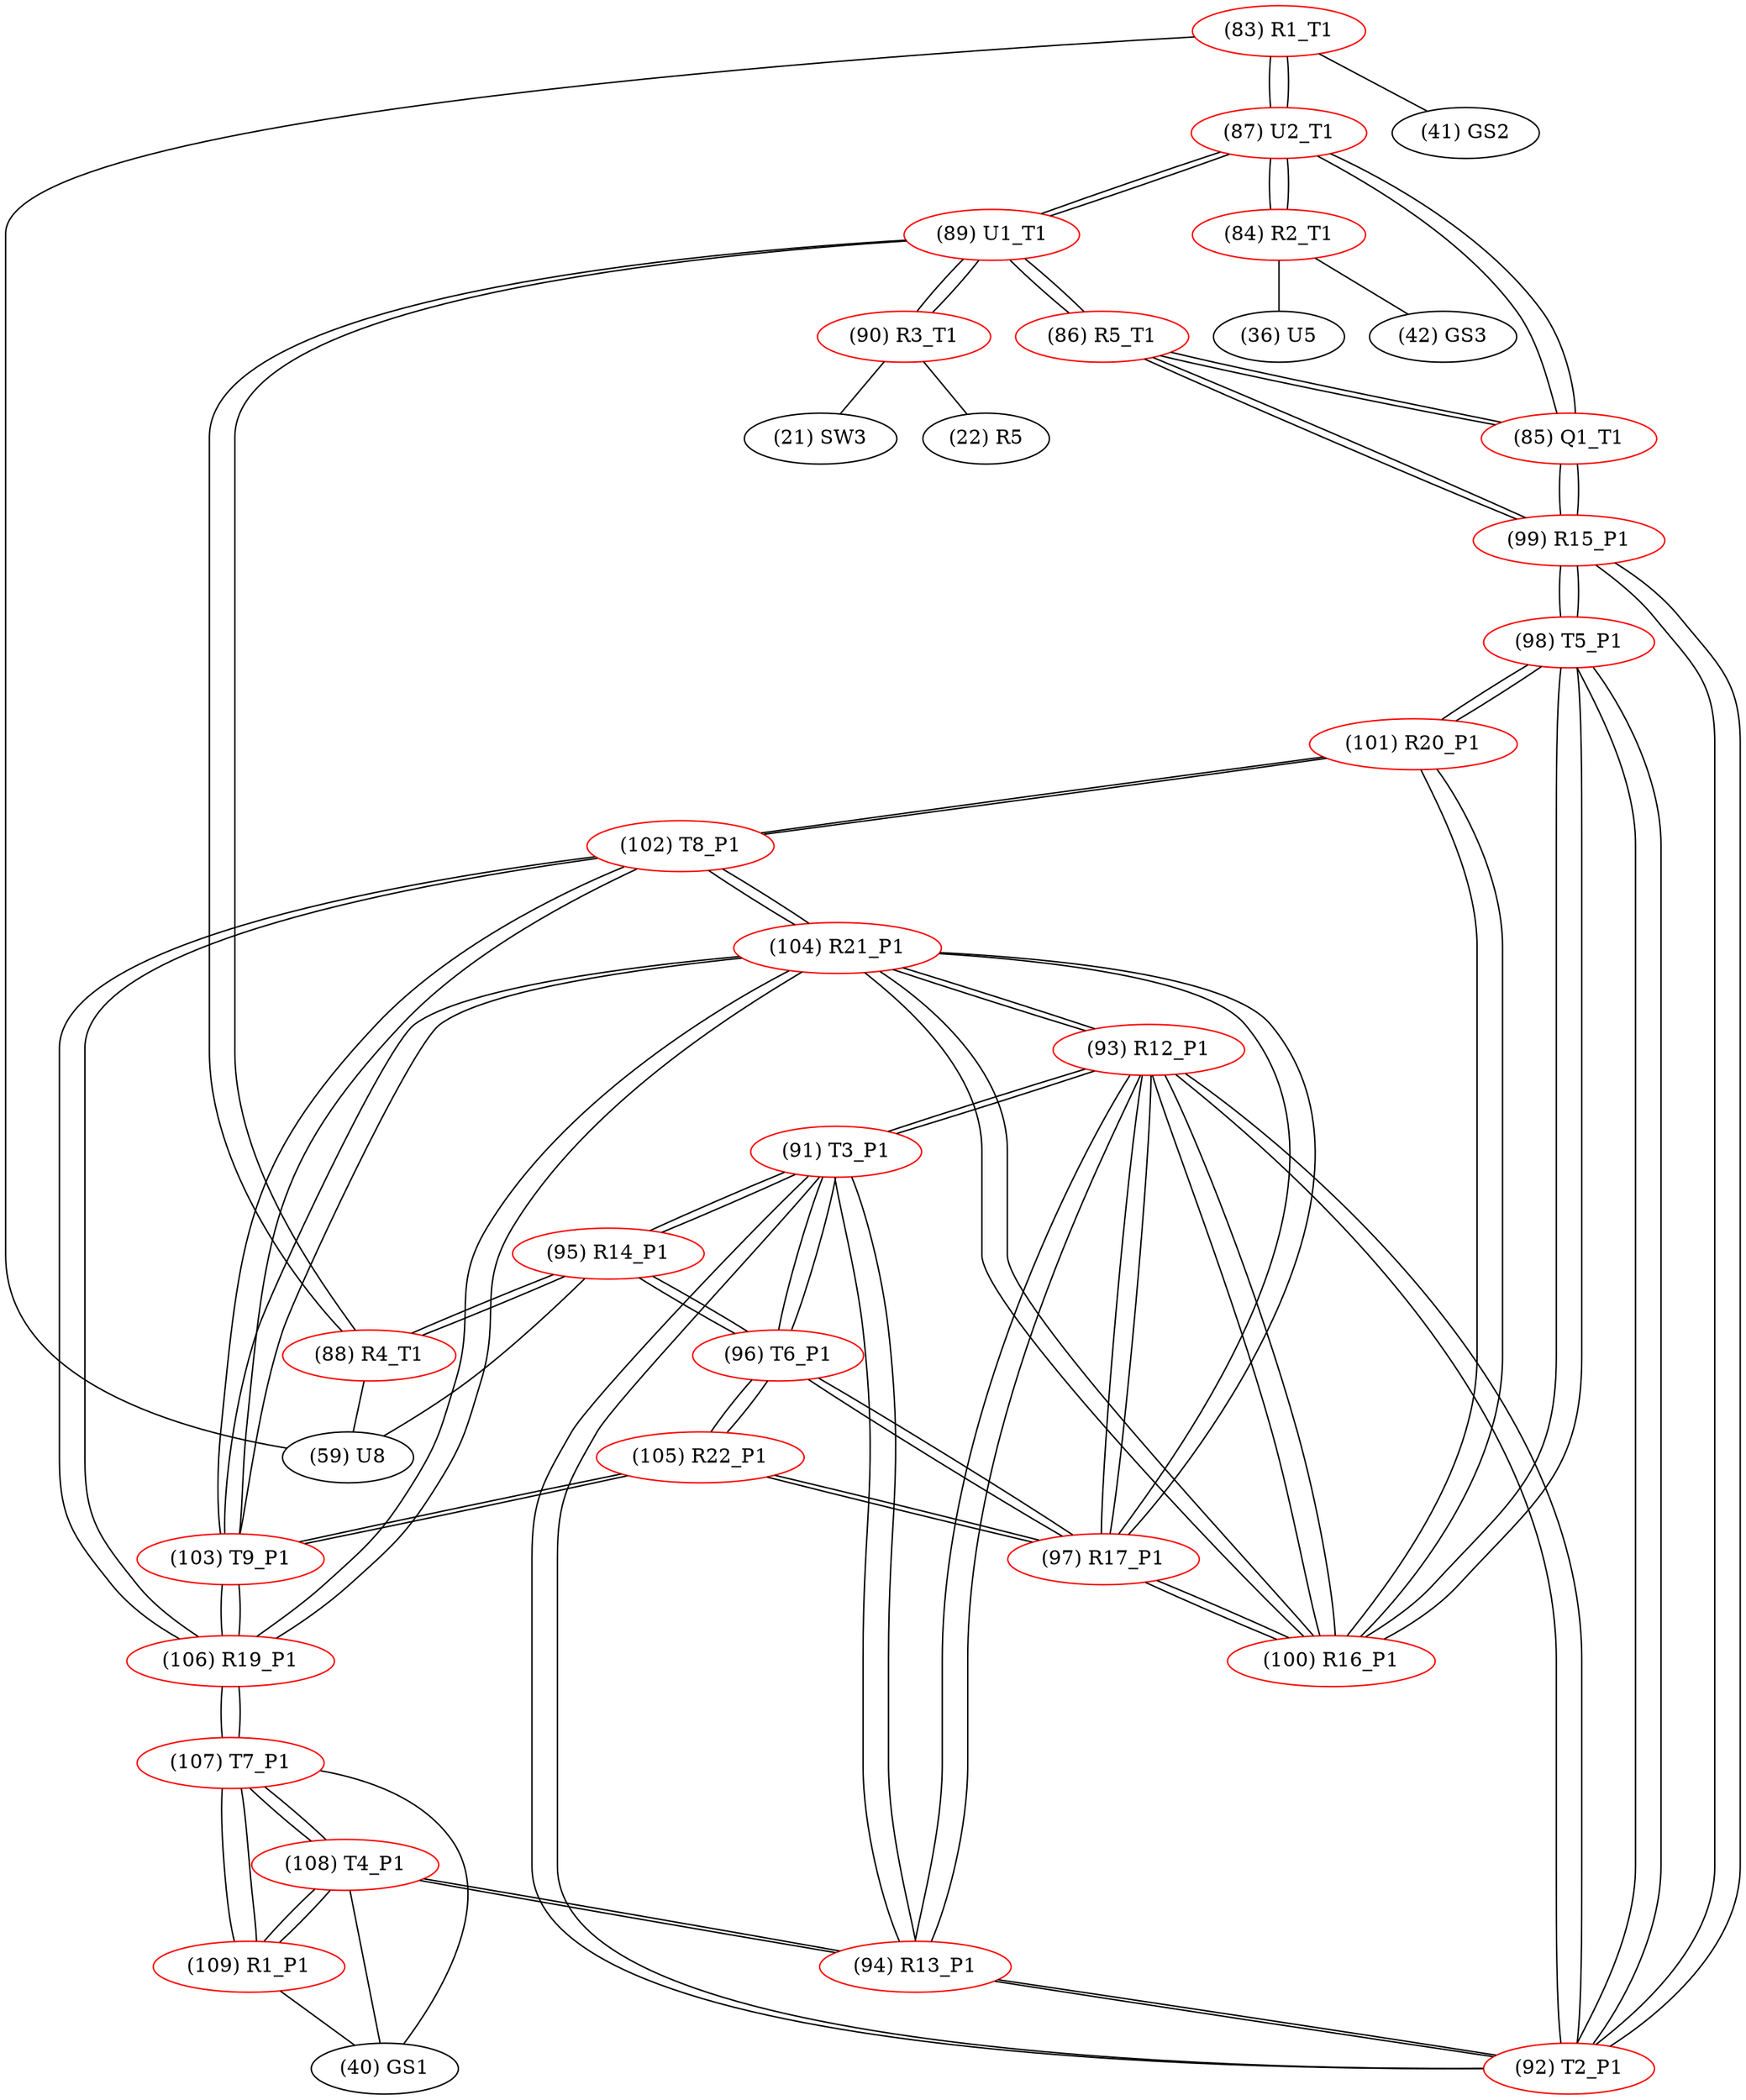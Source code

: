 graph {
	83 [label="(83) R1_T1" color=red]
	59 [label="(59) U8"]
	41 [label="(41) GS2"]
	87 [label="(87) U2_T1"]
	84 [label="(84) R2_T1" color=red]
	36 [label="(36) U5"]
	42 [label="(42) GS3"]
	87 [label="(87) U2_T1"]
	85 [label="(85) Q1_T1" color=red]
	87 [label="(87) U2_T1"]
	99 [label="(99) R15_P1"]
	86 [label="(86) R5_T1"]
	86 [label="(86) R5_T1" color=red]
	89 [label="(89) U1_T1"]
	99 [label="(99) R15_P1"]
	85 [label="(85) Q1_T1"]
	87 [label="(87) U2_T1" color=red]
	84 [label="(84) R2_T1"]
	89 [label="(89) U1_T1"]
	83 [label="(83) R1_T1"]
	85 [label="(85) Q1_T1"]
	88 [label="(88) R4_T1" color=red]
	59 [label="(59) U8"]
	95 [label="(95) R14_P1"]
	89 [label="(89) U1_T1"]
	89 [label="(89) U1_T1" color=red]
	90 [label="(90) R3_T1"]
	88 [label="(88) R4_T1"]
	87 [label="(87) U2_T1"]
	86 [label="(86) R5_T1"]
	90 [label="(90) R3_T1" color=red]
	22 [label="(22) R5"]
	21 [label="(21) SW3"]
	89 [label="(89) U1_T1"]
	91 [label="(91) T3_P1" color=red]
	95 [label="(95) R14_P1"]
	96 [label="(96) T6_P1"]
	94 [label="(94) R13_P1"]
	93 [label="(93) R12_P1"]
	92 [label="(92) T2_P1"]
	92 [label="(92) T2_P1" color=red]
	94 [label="(94) R13_P1"]
	91 [label="(91) T3_P1"]
	93 [label="(93) R12_P1"]
	98 [label="(98) T5_P1"]
	99 [label="(99) R15_P1"]
	93 [label="(93) R12_P1" color=red]
	104 [label="(104) R21_P1"]
	100 [label="(100) R16_P1"]
	97 [label="(97) R17_P1"]
	94 [label="(94) R13_P1"]
	91 [label="(91) T3_P1"]
	92 [label="(92) T2_P1"]
	94 [label="(94) R13_P1" color=red]
	108 [label="(108) T4_P1"]
	91 [label="(91) T3_P1"]
	93 [label="(93) R12_P1"]
	92 [label="(92) T2_P1"]
	95 [label="(95) R14_P1" color=red]
	59 [label="(59) U8"]
	88 [label="(88) R4_T1"]
	91 [label="(91) T3_P1"]
	96 [label="(96) T6_P1"]
	96 [label="(96) T6_P1" color=red]
	95 [label="(95) R14_P1"]
	91 [label="(91) T3_P1"]
	105 [label="(105) R22_P1"]
	97 [label="(97) R17_P1"]
	97 [label="(97) R17_P1" color=red]
	104 [label="(104) R21_P1"]
	100 [label="(100) R16_P1"]
	93 [label="(93) R12_P1"]
	105 [label="(105) R22_P1"]
	96 [label="(96) T6_P1"]
	98 [label="(98) T5_P1" color=red]
	92 [label="(92) T2_P1"]
	99 [label="(99) R15_P1"]
	100 [label="(100) R16_P1"]
	101 [label="(101) R20_P1"]
	99 [label="(99) R15_P1" color=red]
	86 [label="(86) R5_T1"]
	85 [label="(85) Q1_T1"]
	92 [label="(92) T2_P1"]
	98 [label="(98) T5_P1"]
	100 [label="(100) R16_P1" color=red]
	104 [label="(104) R21_P1"]
	93 [label="(93) R12_P1"]
	97 [label="(97) R17_P1"]
	98 [label="(98) T5_P1"]
	101 [label="(101) R20_P1"]
	101 [label="(101) R20_P1" color=red]
	102 [label="(102) T8_P1"]
	100 [label="(100) R16_P1"]
	98 [label="(98) T5_P1"]
	102 [label="(102) T8_P1" color=red]
	103 [label="(103) T9_P1"]
	104 [label="(104) R21_P1"]
	106 [label="(106) R19_P1"]
	101 [label="(101) R20_P1"]
	103 [label="(103) T9_P1" color=red]
	105 [label="(105) R22_P1"]
	104 [label="(104) R21_P1"]
	102 [label="(102) T8_P1"]
	106 [label="(106) R19_P1"]
	104 [label="(104) R21_P1" color=red]
	100 [label="(100) R16_P1"]
	93 [label="(93) R12_P1"]
	97 [label="(97) R17_P1"]
	103 [label="(103) T9_P1"]
	102 [label="(102) T8_P1"]
	106 [label="(106) R19_P1"]
	105 [label="(105) R22_P1" color=red]
	103 [label="(103) T9_P1"]
	96 [label="(96) T6_P1"]
	97 [label="(97) R17_P1"]
	106 [label="(106) R19_P1" color=red]
	103 [label="(103) T9_P1"]
	104 [label="(104) R21_P1"]
	102 [label="(102) T8_P1"]
	107 [label="(107) T7_P1"]
	107 [label="(107) T7_P1" color=red]
	109 [label="(109) R1_P1"]
	108 [label="(108) T4_P1"]
	40 [label="(40) GS1"]
	106 [label="(106) R19_P1"]
	108 [label="(108) T4_P1" color=red]
	94 [label="(94) R13_P1"]
	109 [label="(109) R1_P1"]
	107 [label="(107) T7_P1"]
	40 [label="(40) GS1"]
	109 [label="(109) R1_P1" color=red]
	108 [label="(108) T4_P1"]
	107 [label="(107) T7_P1"]
	40 [label="(40) GS1"]
	83 -- 59
	83 -- 41
	83 -- 87
	84 -- 36
	84 -- 42
	84 -- 87
	85 -- 87
	85 -- 99
	85 -- 86
	86 -- 89
	86 -- 99
	86 -- 85
	87 -- 84
	87 -- 89
	87 -- 83
	87 -- 85
	88 -- 59
	88 -- 95
	88 -- 89
	89 -- 90
	89 -- 88
	89 -- 87
	89 -- 86
	90 -- 22
	90 -- 21
	90 -- 89
	91 -- 95
	91 -- 96
	91 -- 94
	91 -- 93
	91 -- 92
	92 -- 94
	92 -- 91
	92 -- 93
	92 -- 98
	92 -- 99
	93 -- 104
	93 -- 100
	93 -- 97
	93 -- 94
	93 -- 91
	93 -- 92
	94 -- 108
	94 -- 91
	94 -- 93
	94 -- 92
	95 -- 59
	95 -- 88
	95 -- 91
	95 -- 96
	96 -- 95
	96 -- 91
	96 -- 105
	96 -- 97
	97 -- 104
	97 -- 100
	97 -- 93
	97 -- 105
	97 -- 96
	98 -- 92
	98 -- 99
	98 -- 100
	98 -- 101
	99 -- 86
	99 -- 85
	99 -- 92
	99 -- 98
	100 -- 104
	100 -- 93
	100 -- 97
	100 -- 98
	100 -- 101
	101 -- 102
	101 -- 100
	101 -- 98
	102 -- 103
	102 -- 104
	102 -- 106
	102 -- 101
	103 -- 105
	103 -- 104
	103 -- 102
	103 -- 106
	104 -- 100
	104 -- 93
	104 -- 97
	104 -- 103
	104 -- 102
	104 -- 106
	105 -- 103
	105 -- 96
	105 -- 97
	106 -- 103
	106 -- 104
	106 -- 102
	106 -- 107
	107 -- 109
	107 -- 108
	107 -- 40
	107 -- 106
	108 -- 94
	108 -- 109
	108 -- 107
	108 -- 40
	109 -- 108
	109 -- 107
	109 -- 40
}